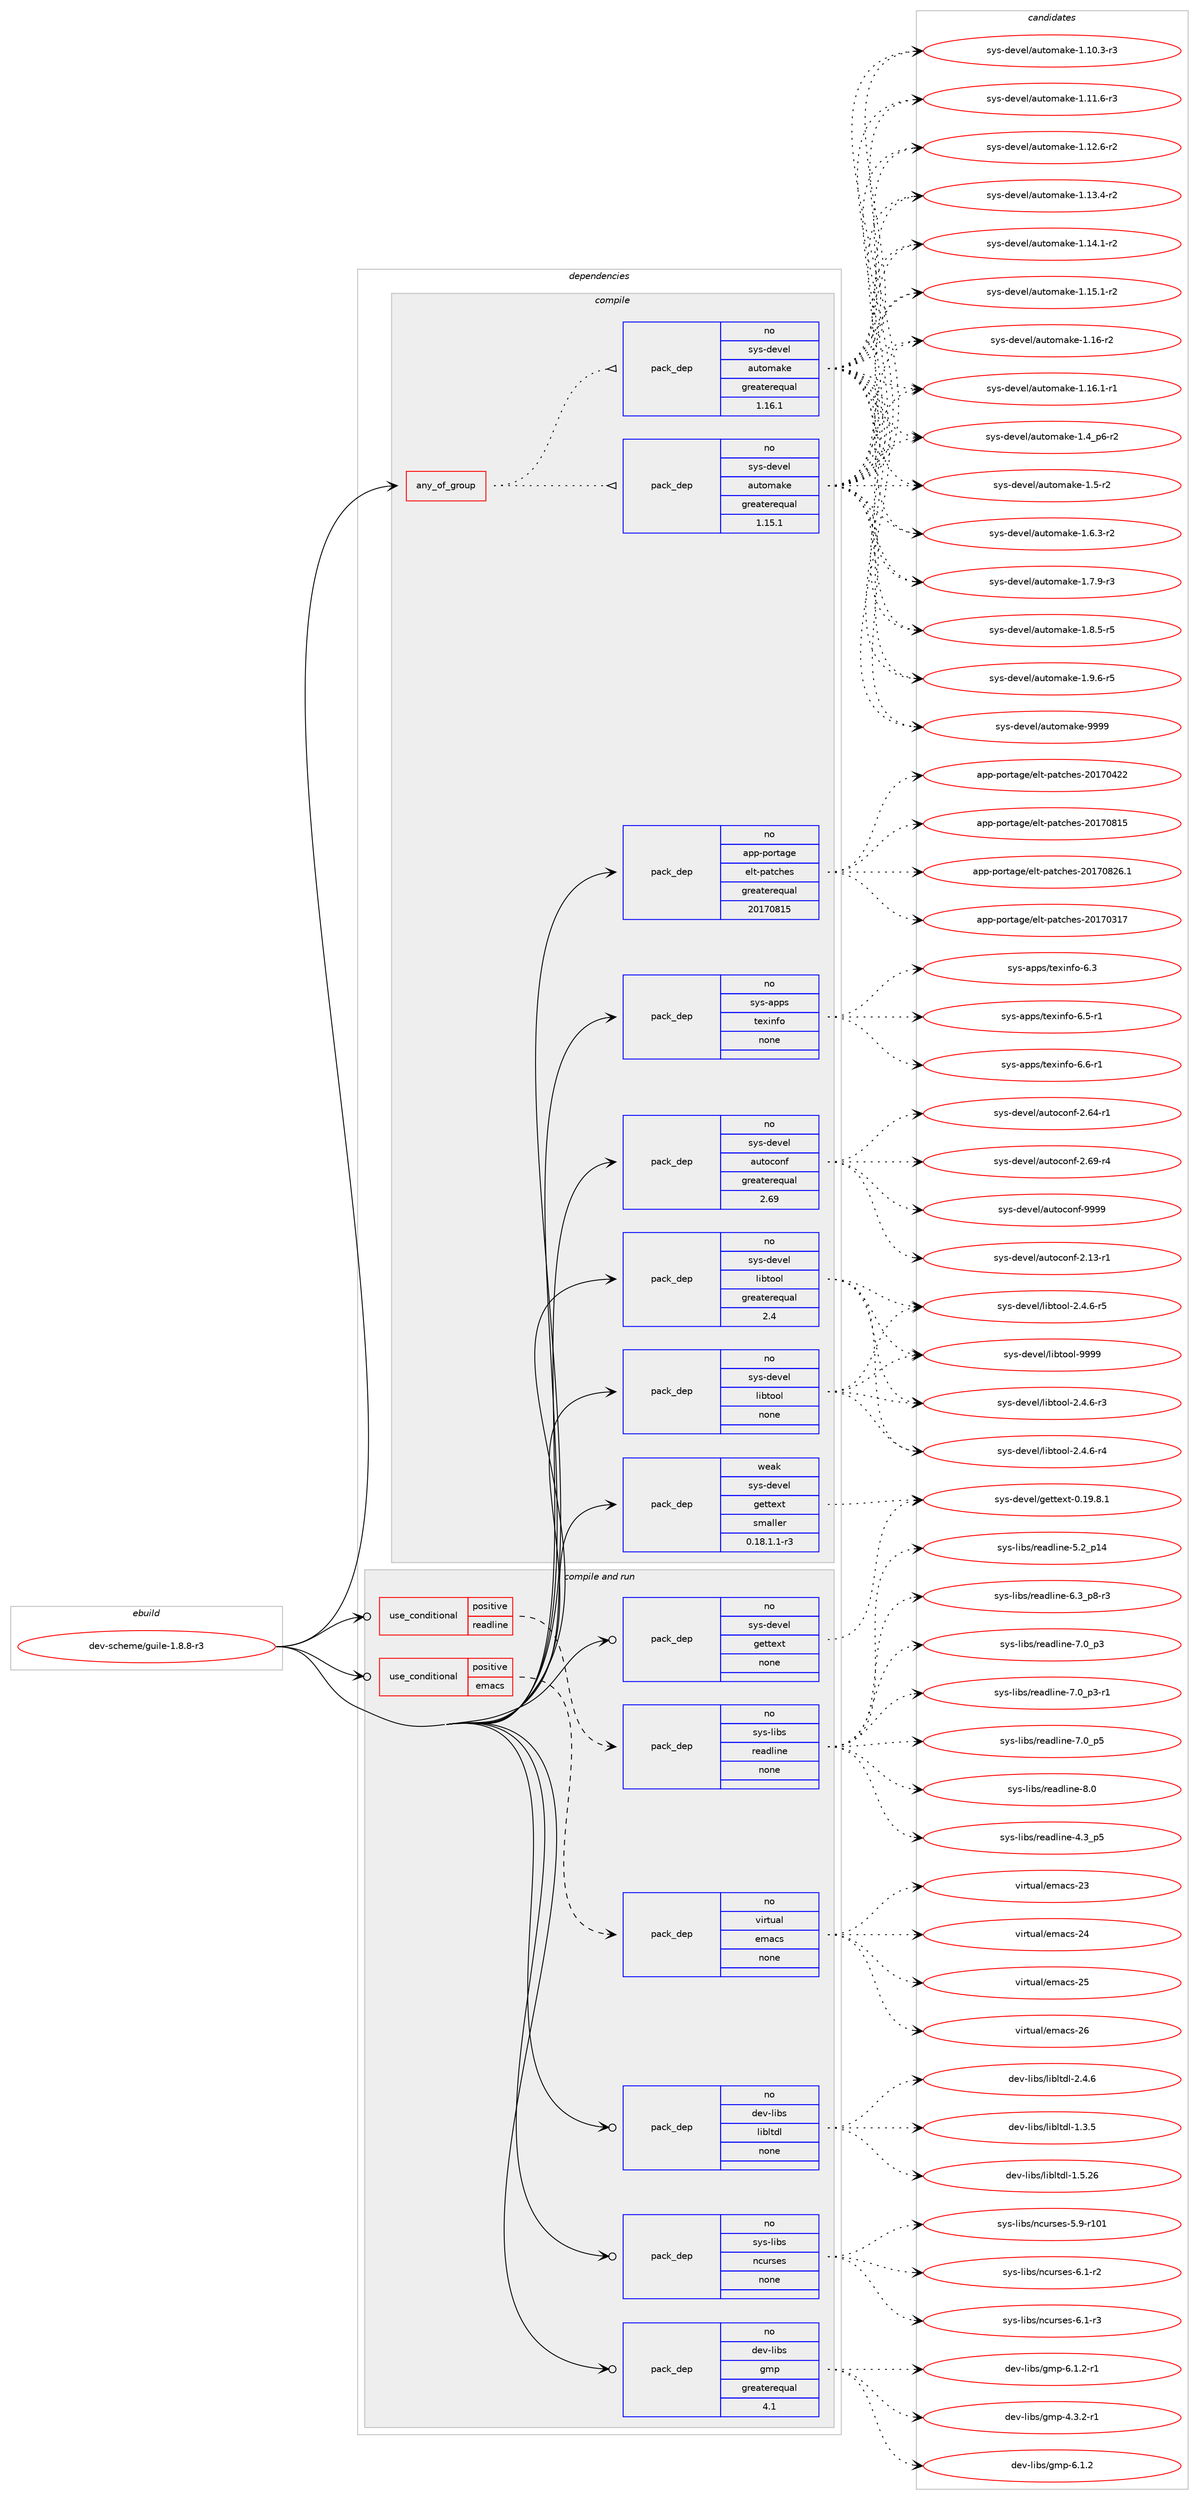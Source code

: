 digraph prolog {

# *************
# Graph options
# *************

newrank=true;
concentrate=true;
compound=true;
graph [rankdir=LR,fontname=Helvetica,fontsize=10,ranksep=1.5];#, ranksep=2.5, nodesep=0.2];
edge  [arrowhead=vee];
node  [fontname=Helvetica,fontsize=10];

# **********
# The ebuild
# **********

subgraph cluster_leftcol {
color=gray;
rank=same;
label=<<i>ebuild</i>>;
id [label="dev-scheme/guile-1.8.8-r3", color=red, width=4, href="../dev-scheme/guile-1.8.8-r3.svg"];
}

# ****************
# The dependencies
# ****************

subgraph cluster_midcol {
color=gray;
label=<<i>dependencies</i>>;
subgraph cluster_compile {
fillcolor="#eeeeee";
style=filled;
label=<<i>compile</i>>;
subgraph any22956 {
dependency1538518 [label=<<TABLE BORDER="0" CELLBORDER="1" CELLSPACING="0" CELLPADDING="4"><TR><TD CELLPADDING="10">any_of_group</TD></TR></TABLE>>, shape=none, color=red];subgraph pack1092084 {
dependency1538519 [label=<<TABLE BORDER="0" CELLBORDER="1" CELLSPACING="0" CELLPADDING="4" WIDTH="220"><TR><TD ROWSPAN="6" CELLPADDING="30">pack_dep</TD></TR><TR><TD WIDTH="110">no</TD></TR><TR><TD>sys-devel</TD></TR><TR><TD>automake</TD></TR><TR><TD>greaterequal</TD></TR><TR><TD>1.16.1</TD></TR></TABLE>>, shape=none, color=blue];
}
dependency1538518:e -> dependency1538519:w [weight=20,style="dotted",arrowhead="oinv"];
subgraph pack1092085 {
dependency1538520 [label=<<TABLE BORDER="0" CELLBORDER="1" CELLSPACING="0" CELLPADDING="4" WIDTH="220"><TR><TD ROWSPAN="6" CELLPADDING="30">pack_dep</TD></TR><TR><TD WIDTH="110">no</TD></TR><TR><TD>sys-devel</TD></TR><TR><TD>automake</TD></TR><TR><TD>greaterequal</TD></TR><TR><TD>1.15.1</TD></TR></TABLE>>, shape=none, color=blue];
}
dependency1538518:e -> dependency1538520:w [weight=20,style="dotted",arrowhead="oinv"];
}
id:e -> dependency1538518:w [weight=20,style="solid",arrowhead="vee"];
subgraph pack1092086 {
dependency1538521 [label=<<TABLE BORDER="0" CELLBORDER="1" CELLSPACING="0" CELLPADDING="4" WIDTH="220"><TR><TD ROWSPAN="6" CELLPADDING="30">pack_dep</TD></TR><TR><TD WIDTH="110">no</TD></TR><TR><TD>app-portage</TD></TR><TR><TD>elt-patches</TD></TR><TR><TD>greaterequal</TD></TR><TR><TD>20170815</TD></TR></TABLE>>, shape=none, color=blue];
}
id:e -> dependency1538521:w [weight=20,style="solid",arrowhead="vee"];
subgraph pack1092087 {
dependency1538522 [label=<<TABLE BORDER="0" CELLBORDER="1" CELLSPACING="0" CELLPADDING="4" WIDTH="220"><TR><TD ROWSPAN="6" CELLPADDING="30">pack_dep</TD></TR><TR><TD WIDTH="110">no</TD></TR><TR><TD>sys-apps</TD></TR><TR><TD>texinfo</TD></TR><TR><TD>none</TD></TR><TR><TD></TD></TR></TABLE>>, shape=none, color=blue];
}
id:e -> dependency1538522:w [weight=20,style="solid",arrowhead="vee"];
subgraph pack1092088 {
dependency1538523 [label=<<TABLE BORDER="0" CELLBORDER="1" CELLSPACING="0" CELLPADDING="4" WIDTH="220"><TR><TD ROWSPAN="6" CELLPADDING="30">pack_dep</TD></TR><TR><TD WIDTH="110">no</TD></TR><TR><TD>sys-devel</TD></TR><TR><TD>autoconf</TD></TR><TR><TD>greaterequal</TD></TR><TR><TD>2.69</TD></TR></TABLE>>, shape=none, color=blue];
}
id:e -> dependency1538523:w [weight=20,style="solid",arrowhead="vee"];
subgraph pack1092089 {
dependency1538524 [label=<<TABLE BORDER="0" CELLBORDER="1" CELLSPACING="0" CELLPADDING="4" WIDTH="220"><TR><TD ROWSPAN="6" CELLPADDING="30">pack_dep</TD></TR><TR><TD WIDTH="110">no</TD></TR><TR><TD>sys-devel</TD></TR><TR><TD>libtool</TD></TR><TR><TD>greaterequal</TD></TR><TR><TD>2.4</TD></TR></TABLE>>, shape=none, color=blue];
}
id:e -> dependency1538524:w [weight=20,style="solid",arrowhead="vee"];
subgraph pack1092090 {
dependency1538525 [label=<<TABLE BORDER="0" CELLBORDER="1" CELLSPACING="0" CELLPADDING="4" WIDTH="220"><TR><TD ROWSPAN="6" CELLPADDING="30">pack_dep</TD></TR><TR><TD WIDTH="110">no</TD></TR><TR><TD>sys-devel</TD></TR><TR><TD>libtool</TD></TR><TR><TD>none</TD></TR><TR><TD></TD></TR></TABLE>>, shape=none, color=blue];
}
id:e -> dependency1538525:w [weight=20,style="solid",arrowhead="vee"];
subgraph pack1092091 {
dependency1538526 [label=<<TABLE BORDER="0" CELLBORDER="1" CELLSPACING="0" CELLPADDING="4" WIDTH="220"><TR><TD ROWSPAN="6" CELLPADDING="30">pack_dep</TD></TR><TR><TD WIDTH="110">weak</TD></TR><TR><TD>sys-devel</TD></TR><TR><TD>gettext</TD></TR><TR><TD>smaller</TD></TR><TR><TD>0.18.1.1-r3</TD></TR></TABLE>>, shape=none, color=blue];
}
id:e -> dependency1538526:w [weight=20,style="solid",arrowhead="vee"];
}
subgraph cluster_compileandrun {
fillcolor="#eeeeee";
style=filled;
label=<<i>compile and run</i>>;
subgraph cond422890 {
dependency1538527 [label=<<TABLE BORDER="0" CELLBORDER="1" CELLSPACING="0" CELLPADDING="4"><TR><TD ROWSPAN="3" CELLPADDING="10">use_conditional</TD></TR><TR><TD>positive</TD></TR><TR><TD>emacs</TD></TR></TABLE>>, shape=none, color=red];
subgraph pack1092092 {
dependency1538528 [label=<<TABLE BORDER="0" CELLBORDER="1" CELLSPACING="0" CELLPADDING="4" WIDTH="220"><TR><TD ROWSPAN="6" CELLPADDING="30">pack_dep</TD></TR><TR><TD WIDTH="110">no</TD></TR><TR><TD>virtual</TD></TR><TR><TD>emacs</TD></TR><TR><TD>none</TD></TR><TR><TD></TD></TR></TABLE>>, shape=none, color=blue];
}
dependency1538527:e -> dependency1538528:w [weight=20,style="dashed",arrowhead="vee"];
}
id:e -> dependency1538527:w [weight=20,style="solid",arrowhead="odotvee"];
subgraph cond422891 {
dependency1538529 [label=<<TABLE BORDER="0" CELLBORDER="1" CELLSPACING="0" CELLPADDING="4"><TR><TD ROWSPAN="3" CELLPADDING="10">use_conditional</TD></TR><TR><TD>positive</TD></TR><TR><TD>readline</TD></TR></TABLE>>, shape=none, color=red];
subgraph pack1092093 {
dependency1538530 [label=<<TABLE BORDER="0" CELLBORDER="1" CELLSPACING="0" CELLPADDING="4" WIDTH="220"><TR><TD ROWSPAN="6" CELLPADDING="30">pack_dep</TD></TR><TR><TD WIDTH="110">no</TD></TR><TR><TD>sys-libs</TD></TR><TR><TD>readline</TD></TR><TR><TD>none</TD></TR><TR><TD></TD></TR></TABLE>>, shape=none, color=blue];
}
dependency1538529:e -> dependency1538530:w [weight=20,style="dashed",arrowhead="vee"];
}
id:e -> dependency1538529:w [weight=20,style="solid",arrowhead="odotvee"];
subgraph pack1092094 {
dependency1538531 [label=<<TABLE BORDER="0" CELLBORDER="1" CELLSPACING="0" CELLPADDING="4" WIDTH="220"><TR><TD ROWSPAN="6" CELLPADDING="30">pack_dep</TD></TR><TR><TD WIDTH="110">no</TD></TR><TR><TD>dev-libs</TD></TR><TR><TD>gmp</TD></TR><TR><TD>greaterequal</TD></TR><TR><TD>4.1</TD></TR></TABLE>>, shape=none, color=blue];
}
id:e -> dependency1538531:w [weight=20,style="solid",arrowhead="odotvee"];
subgraph pack1092095 {
dependency1538532 [label=<<TABLE BORDER="0" CELLBORDER="1" CELLSPACING="0" CELLPADDING="4" WIDTH="220"><TR><TD ROWSPAN="6" CELLPADDING="30">pack_dep</TD></TR><TR><TD WIDTH="110">no</TD></TR><TR><TD>dev-libs</TD></TR><TR><TD>libltdl</TD></TR><TR><TD>none</TD></TR><TR><TD></TD></TR></TABLE>>, shape=none, color=blue];
}
id:e -> dependency1538532:w [weight=20,style="solid",arrowhead="odotvee"];
subgraph pack1092096 {
dependency1538533 [label=<<TABLE BORDER="0" CELLBORDER="1" CELLSPACING="0" CELLPADDING="4" WIDTH="220"><TR><TD ROWSPAN="6" CELLPADDING="30">pack_dep</TD></TR><TR><TD WIDTH="110">no</TD></TR><TR><TD>sys-devel</TD></TR><TR><TD>gettext</TD></TR><TR><TD>none</TD></TR><TR><TD></TD></TR></TABLE>>, shape=none, color=blue];
}
id:e -> dependency1538533:w [weight=20,style="solid",arrowhead="odotvee"];
subgraph pack1092097 {
dependency1538534 [label=<<TABLE BORDER="0" CELLBORDER="1" CELLSPACING="0" CELLPADDING="4" WIDTH="220"><TR><TD ROWSPAN="6" CELLPADDING="30">pack_dep</TD></TR><TR><TD WIDTH="110">no</TD></TR><TR><TD>sys-libs</TD></TR><TR><TD>ncurses</TD></TR><TR><TD>none</TD></TR><TR><TD></TD></TR></TABLE>>, shape=none, color=blue];
}
id:e -> dependency1538534:w [weight=20,style="solid",arrowhead="odotvee"];
}
subgraph cluster_run {
fillcolor="#eeeeee";
style=filled;
label=<<i>run</i>>;
}
}

# **************
# The candidates
# **************

subgraph cluster_choices {
rank=same;
color=gray;
label=<<i>candidates</i>>;

subgraph choice1092084 {
color=black;
nodesep=1;
choice11512111545100101118101108479711711611110997107101454946494846514511451 [label="sys-devel/automake-1.10.3-r3", color=red, width=4,href="../sys-devel/automake-1.10.3-r3.svg"];
choice11512111545100101118101108479711711611110997107101454946494946544511451 [label="sys-devel/automake-1.11.6-r3", color=red, width=4,href="../sys-devel/automake-1.11.6-r3.svg"];
choice11512111545100101118101108479711711611110997107101454946495046544511450 [label="sys-devel/automake-1.12.6-r2", color=red, width=4,href="../sys-devel/automake-1.12.6-r2.svg"];
choice11512111545100101118101108479711711611110997107101454946495146524511450 [label="sys-devel/automake-1.13.4-r2", color=red, width=4,href="../sys-devel/automake-1.13.4-r2.svg"];
choice11512111545100101118101108479711711611110997107101454946495246494511450 [label="sys-devel/automake-1.14.1-r2", color=red, width=4,href="../sys-devel/automake-1.14.1-r2.svg"];
choice11512111545100101118101108479711711611110997107101454946495346494511450 [label="sys-devel/automake-1.15.1-r2", color=red, width=4,href="../sys-devel/automake-1.15.1-r2.svg"];
choice1151211154510010111810110847971171161111099710710145494649544511450 [label="sys-devel/automake-1.16-r2", color=red, width=4,href="../sys-devel/automake-1.16-r2.svg"];
choice11512111545100101118101108479711711611110997107101454946495446494511449 [label="sys-devel/automake-1.16.1-r1", color=red, width=4,href="../sys-devel/automake-1.16.1-r1.svg"];
choice115121115451001011181011084797117116111109971071014549465295112544511450 [label="sys-devel/automake-1.4_p6-r2", color=red, width=4,href="../sys-devel/automake-1.4_p6-r2.svg"];
choice11512111545100101118101108479711711611110997107101454946534511450 [label="sys-devel/automake-1.5-r2", color=red, width=4,href="../sys-devel/automake-1.5-r2.svg"];
choice115121115451001011181011084797117116111109971071014549465446514511450 [label="sys-devel/automake-1.6.3-r2", color=red, width=4,href="../sys-devel/automake-1.6.3-r2.svg"];
choice115121115451001011181011084797117116111109971071014549465546574511451 [label="sys-devel/automake-1.7.9-r3", color=red, width=4,href="../sys-devel/automake-1.7.9-r3.svg"];
choice115121115451001011181011084797117116111109971071014549465646534511453 [label="sys-devel/automake-1.8.5-r5", color=red, width=4,href="../sys-devel/automake-1.8.5-r5.svg"];
choice115121115451001011181011084797117116111109971071014549465746544511453 [label="sys-devel/automake-1.9.6-r5", color=red, width=4,href="../sys-devel/automake-1.9.6-r5.svg"];
choice115121115451001011181011084797117116111109971071014557575757 [label="sys-devel/automake-9999", color=red, width=4,href="../sys-devel/automake-9999.svg"];
dependency1538519:e -> choice11512111545100101118101108479711711611110997107101454946494846514511451:w [style=dotted,weight="100"];
dependency1538519:e -> choice11512111545100101118101108479711711611110997107101454946494946544511451:w [style=dotted,weight="100"];
dependency1538519:e -> choice11512111545100101118101108479711711611110997107101454946495046544511450:w [style=dotted,weight="100"];
dependency1538519:e -> choice11512111545100101118101108479711711611110997107101454946495146524511450:w [style=dotted,weight="100"];
dependency1538519:e -> choice11512111545100101118101108479711711611110997107101454946495246494511450:w [style=dotted,weight="100"];
dependency1538519:e -> choice11512111545100101118101108479711711611110997107101454946495346494511450:w [style=dotted,weight="100"];
dependency1538519:e -> choice1151211154510010111810110847971171161111099710710145494649544511450:w [style=dotted,weight="100"];
dependency1538519:e -> choice11512111545100101118101108479711711611110997107101454946495446494511449:w [style=dotted,weight="100"];
dependency1538519:e -> choice115121115451001011181011084797117116111109971071014549465295112544511450:w [style=dotted,weight="100"];
dependency1538519:e -> choice11512111545100101118101108479711711611110997107101454946534511450:w [style=dotted,weight="100"];
dependency1538519:e -> choice115121115451001011181011084797117116111109971071014549465446514511450:w [style=dotted,weight="100"];
dependency1538519:e -> choice115121115451001011181011084797117116111109971071014549465546574511451:w [style=dotted,weight="100"];
dependency1538519:e -> choice115121115451001011181011084797117116111109971071014549465646534511453:w [style=dotted,weight="100"];
dependency1538519:e -> choice115121115451001011181011084797117116111109971071014549465746544511453:w [style=dotted,weight="100"];
dependency1538519:e -> choice115121115451001011181011084797117116111109971071014557575757:w [style=dotted,weight="100"];
}
subgraph choice1092085 {
color=black;
nodesep=1;
choice11512111545100101118101108479711711611110997107101454946494846514511451 [label="sys-devel/automake-1.10.3-r3", color=red, width=4,href="../sys-devel/automake-1.10.3-r3.svg"];
choice11512111545100101118101108479711711611110997107101454946494946544511451 [label="sys-devel/automake-1.11.6-r3", color=red, width=4,href="../sys-devel/automake-1.11.6-r3.svg"];
choice11512111545100101118101108479711711611110997107101454946495046544511450 [label="sys-devel/automake-1.12.6-r2", color=red, width=4,href="../sys-devel/automake-1.12.6-r2.svg"];
choice11512111545100101118101108479711711611110997107101454946495146524511450 [label="sys-devel/automake-1.13.4-r2", color=red, width=4,href="../sys-devel/automake-1.13.4-r2.svg"];
choice11512111545100101118101108479711711611110997107101454946495246494511450 [label="sys-devel/automake-1.14.1-r2", color=red, width=4,href="../sys-devel/automake-1.14.1-r2.svg"];
choice11512111545100101118101108479711711611110997107101454946495346494511450 [label="sys-devel/automake-1.15.1-r2", color=red, width=4,href="../sys-devel/automake-1.15.1-r2.svg"];
choice1151211154510010111810110847971171161111099710710145494649544511450 [label="sys-devel/automake-1.16-r2", color=red, width=4,href="../sys-devel/automake-1.16-r2.svg"];
choice11512111545100101118101108479711711611110997107101454946495446494511449 [label="sys-devel/automake-1.16.1-r1", color=red, width=4,href="../sys-devel/automake-1.16.1-r1.svg"];
choice115121115451001011181011084797117116111109971071014549465295112544511450 [label="sys-devel/automake-1.4_p6-r2", color=red, width=4,href="../sys-devel/automake-1.4_p6-r2.svg"];
choice11512111545100101118101108479711711611110997107101454946534511450 [label="sys-devel/automake-1.5-r2", color=red, width=4,href="../sys-devel/automake-1.5-r2.svg"];
choice115121115451001011181011084797117116111109971071014549465446514511450 [label="sys-devel/automake-1.6.3-r2", color=red, width=4,href="../sys-devel/automake-1.6.3-r2.svg"];
choice115121115451001011181011084797117116111109971071014549465546574511451 [label="sys-devel/automake-1.7.9-r3", color=red, width=4,href="../sys-devel/automake-1.7.9-r3.svg"];
choice115121115451001011181011084797117116111109971071014549465646534511453 [label="sys-devel/automake-1.8.5-r5", color=red, width=4,href="../sys-devel/automake-1.8.5-r5.svg"];
choice115121115451001011181011084797117116111109971071014549465746544511453 [label="sys-devel/automake-1.9.6-r5", color=red, width=4,href="../sys-devel/automake-1.9.6-r5.svg"];
choice115121115451001011181011084797117116111109971071014557575757 [label="sys-devel/automake-9999", color=red, width=4,href="../sys-devel/automake-9999.svg"];
dependency1538520:e -> choice11512111545100101118101108479711711611110997107101454946494846514511451:w [style=dotted,weight="100"];
dependency1538520:e -> choice11512111545100101118101108479711711611110997107101454946494946544511451:w [style=dotted,weight="100"];
dependency1538520:e -> choice11512111545100101118101108479711711611110997107101454946495046544511450:w [style=dotted,weight="100"];
dependency1538520:e -> choice11512111545100101118101108479711711611110997107101454946495146524511450:w [style=dotted,weight="100"];
dependency1538520:e -> choice11512111545100101118101108479711711611110997107101454946495246494511450:w [style=dotted,weight="100"];
dependency1538520:e -> choice11512111545100101118101108479711711611110997107101454946495346494511450:w [style=dotted,weight="100"];
dependency1538520:e -> choice1151211154510010111810110847971171161111099710710145494649544511450:w [style=dotted,weight="100"];
dependency1538520:e -> choice11512111545100101118101108479711711611110997107101454946495446494511449:w [style=dotted,weight="100"];
dependency1538520:e -> choice115121115451001011181011084797117116111109971071014549465295112544511450:w [style=dotted,weight="100"];
dependency1538520:e -> choice11512111545100101118101108479711711611110997107101454946534511450:w [style=dotted,weight="100"];
dependency1538520:e -> choice115121115451001011181011084797117116111109971071014549465446514511450:w [style=dotted,weight="100"];
dependency1538520:e -> choice115121115451001011181011084797117116111109971071014549465546574511451:w [style=dotted,weight="100"];
dependency1538520:e -> choice115121115451001011181011084797117116111109971071014549465646534511453:w [style=dotted,weight="100"];
dependency1538520:e -> choice115121115451001011181011084797117116111109971071014549465746544511453:w [style=dotted,weight="100"];
dependency1538520:e -> choice115121115451001011181011084797117116111109971071014557575757:w [style=dotted,weight="100"];
}
subgraph choice1092086 {
color=black;
nodesep=1;
choice97112112451121111141169710310147101108116451129711699104101115455048495548514955 [label="app-portage/elt-patches-20170317", color=red, width=4,href="../app-portage/elt-patches-20170317.svg"];
choice97112112451121111141169710310147101108116451129711699104101115455048495548525050 [label="app-portage/elt-patches-20170422", color=red, width=4,href="../app-portage/elt-patches-20170422.svg"];
choice97112112451121111141169710310147101108116451129711699104101115455048495548564953 [label="app-portage/elt-patches-20170815", color=red, width=4,href="../app-portage/elt-patches-20170815.svg"];
choice971121124511211111411697103101471011081164511297116991041011154550484955485650544649 [label="app-portage/elt-patches-20170826.1", color=red, width=4,href="../app-portage/elt-patches-20170826.1.svg"];
dependency1538521:e -> choice97112112451121111141169710310147101108116451129711699104101115455048495548514955:w [style=dotted,weight="100"];
dependency1538521:e -> choice97112112451121111141169710310147101108116451129711699104101115455048495548525050:w [style=dotted,weight="100"];
dependency1538521:e -> choice97112112451121111141169710310147101108116451129711699104101115455048495548564953:w [style=dotted,weight="100"];
dependency1538521:e -> choice971121124511211111411697103101471011081164511297116991041011154550484955485650544649:w [style=dotted,weight="100"];
}
subgraph choice1092087 {
color=black;
nodesep=1;
choice11512111545971121121154711610112010511010211145544651 [label="sys-apps/texinfo-6.3", color=red, width=4,href="../sys-apps/texinfo-6.3.svg"];
choice115121115459711211211547116101120105110102111455446534511449 [label="sys-apps/texinfo-6.5-r1", color=red, width=4,href="../sys-apps/texinfo-6.5-r1.svg"];
choice115121115459711211211547116101120105110102111455446544511449 [label="sys-apps/texinfo-6.6-r1", color=red, width=4,href="../sys-apps/texinfo-6.6-r1.svg"];
dependency1538522:e -> choice11512111545971121121154711610112010511010211145544651:w [style=dotted,weight="100"];
dependency1538522:e -> choice115121115459711211211547116101120105110102111455446534511449:w [style=dotted,weight="100"];
dependency1538522:e -> choice115121115459711211211547116101120105110102111455446544511449:w [style=dotted,weight="100"];
}
subgraph choice1092088 {
color=black;
nodesep=1;
choice1151211154510010111810110847971171161119911111010245504649514511449 [label="sys-devel/autoconf-2.13-r1", color=red, width=4,href="../sys-devel/autoconf-2.13-r1.svg"];
choice1151211154510010111810110847971171161119911111010245504654524511449 [label="sys-devel/autoconf-2.64-r1", color=red, width=4,href="../sys-devel/autoconf-2.64-r1.svg"];
choice1151211154510010111810110847971171161119911111010245504654574511452 [label="sys-devel/autoconf-2.69-r4", color=red, width=4,href="../sys-devel/autoconf-2.69-r4.svg"];
choice115121115451001011181011084797117116111991111101024557575757 [label="sys-devel/autoconf-9999", color=red, width=4,href="../sys-devel/autoconf-9999.svg"];
dependency1538523:e -> choice1151211154510010111810110847971171161119911111010245504649514511449:w [style=dotted,weight="100"];
dependency1538523:e -> choice1151211154510010111810110847971171161119911111010245504654524511449:w [style=dotted,weight="100"];
dependency1538523:e -> choice1151211154510010111810110847971171161119911111010245504654574511452:w [style=dotted,weight="100"];
dependency1538523:e -> choice115121115451001011181011084797117116111991111101024557575757:w [style=dotted,weight="100"];
}
subgraph choice1092089 {
color=black;
nodesep=1;
choice1151211154510010111810110847108105981161111111084550465246544511451 [label="sys-devel/libtool-2.4.6-r3", color=red, width=4,href="../sys-devel/libtool-2.4.6-r3.svg"];
choice1151211154510010111810110847108105981161111111084550465246544511452 [label="sys-devel/libtool-2.4.6-r4", color=red, width=4,href="../sys-devel/libtool-2.4.6-r4.svg"];
choice1151211154510010111810110847108105981161111111084550465246544511453 [label="sys-devel/libtool-2.4.6-r5", color=red, width=4,href="../sys-devel/libtool-2.4.6-r5.svg"];
choice1151211154510010111810110847108105981161111111084557575757 [label="sys-devel/libtool-9999", color=red, width=4,href="../sys-devel/libtool-9999.svg"];
dependency1538524:e -> choice1151211154510010111810110847108105981161111111084550465246544511451:w [style=dotted,weight="100"];
dependency1538524:e -> choice1151211154510010111810110847108105981161111111084550465246544511452:w [style=dotted,weight="100"];
dependency1538524:e -> choice1151211154510010111810110847108105981161111111084550465246544511453:w [style=dotted,weight="100"];
dependency1538524:e -> choice1151211154510010111810110847108105981161111111084557575757:w [style=dotted,weight="100"];
}
subgraph choice1092090 {
color=black;
nodesep=1;
choice1151211154510010111810110847108105981161111111084550465246544511451 [label="sys-devel/libtool-2.4.6-r3", color=red, width=4,href="../sys-devel/libtool-2.4.6-r3.svg"];
choice1151211154510010111810110847108105981161111111084550465246544511452 [label="sys-devel/libtool-2.4.6-r4", color=red, width=4,href="../sys-devel/libtool-2.4.6-r4.svg"];
choice1151211154510010111810110847108105981161111111084550465246544511453 [label="sys-devel/libtool-2.4.6-r5", color=red, width=4,href="../sys-devel/libtool-2.4.6-r5.svg"];
choice1151211154510010111810110847108105981161111111084557575757 [label="sys-devel/libtool-9999", color=red, width=4,href="../sys-devel/libtool-9999.svg"];
dependency1538525:e -> choice1151211154510010111810110847108105981161111111084550465246544511451:w [style=dotted,weight="100"];
dependency1538525:e -> choice1151211154510010111810110847108105981161111111084550465246544511452:w [style=dotted,weight="100"];
dependency1538525:e -> choice1151211154510010111810110847108105981161111111084550465246544511453:w [style=dotted,weight="100"];
dependency1538525:e -> choice1151211154510010111810110847108105981161111111084557575757:w [style=dotted,weight="100"];
}
subgraph choice1092091 {
color=black;
nodesep=1;
choice1151211154510010111810110847103101116116101120116454846495746564649 [label="sys-devel/gettext-0.19.8.1", color=red, width=4,href="../sys-devel/gettext-0.19.8.1.svg"];
dependency1538526:e -> choice1151211154510010111810110847103101116116101120116454846495746564649:w [style=dotted,weight="100"];
}
subgraph choice1092092 {
color=black;
nodesep=1;
choice11810511411611797108471011099799115455051 [label="virtual/emacs-23", color=red, width=4,href="../virtual/emacs-23.svg"];
choice11810511411611797108471011099799115455052 [label="virtual/emacs-24", color=red, width=4,href="../virtual/emacs-24.svg"];
choice11810511411611797108471011099799115455053 [label="virtual/emacs-25", color=red, width=4,href="../virtual/emacs-25.svg"];
choice11810511411611797108471011099799115455054 [label="virtual/emacs-26", color=red, width=4,href="../virtual/emacs-26.svg"];
dependency1538528:e -> choice11810511411611797108471011099799115455051:w [style=dotted,weight="100"];
dependency1538528:e -> choice11810511411611797108471011099799115455052:w [style=dotted,weight="100"];
dependency1538528:e -> choice11810511411611797108471011099799115455053:w [style=dotted,weight="100"];
dependency1538528:e -> choice11810511411611797108471011099799115455054:w [style=dotted,weight="100"];
}
subgraph choice1092093 {
color=black;
nodesep=1;
choice11512111545108105981154711410197100108105110101455246519511253 [label="sys-libs/readline-4.3_p5", color=red, width=4,href="../sys-libs/readline-4.3_p5.svg"];
choice1151211154510810598115471141019710010810511010145534650951124952 [label="sys-libs/readline-5.2_p14", color=red, width=4,href="../sys-libs/readline-5.2_p14.svg"];
choice115121115451081059811547114101971001081051101014554465195112564511451 [label="sys-libs/readline-6.3_p8-r3", color=red, width=4,href="../sys-libs/readline-6.3_p8-r3.svg"];
choice11512111545108105981154711410197100108105110101455546489511251 [label="sys-libs/readline-7.0_p3", color=red, width=4,href="../sys-libs/readline-7.0_p3.svg"];
choice115121115451081059811547114101971001081051101014555464895112514511449 [label="sys-libs/readline-7.0_p3-r1", color=red, width=4,href="../sys-libs/readline-7.0_p3-r1.svg"];
choice11512111545108105981154711410197100108105110101455546489511253 [label="sys-libs/readline-7.0_p5", color=red, width=4,href="../sys-libs/readline-7.0_p5.svg"];
choice1151211154510810598115471141019710010810511010145564648 [label="sys-libs/readline-8.0", color=red, width=4,href="../sys-libs/readline-8.0.svg"];
dependency1538530:e -> choice11512111545108105981154711410197100108105110101455246519511253:w [style=dotted,weight="100"];
dependency1538530:e -> choice1151211154510810598115471141019710010810511010145534650951124952:w [style=dotted,weight="100"];
dependency1538530:e -> choice115121115451081059811547114101971001081051101014554465195112564511451:w [style=dotted,weight="100"];
dependency1538530:e -> choice11512111545108105981154711410197100108105110101455546489511251:w [style=dotted,weight="100"];
dependency1538530:e -> choice115121115451081059811547114101971001081051101014555464895112514511449:w [style=dotted,weight="100"];
dependency1538530:e -> choice11512111545108105981154711410197100108105110101455546489511253:w [style=dotted,weight="100"];
dependency1538530:e -> choice1151211154510810598115471141019710010810511010145564648:w [style=dotted,weight="100"];
}
subgraph choice1092094 {
color=black;
nodesep=1;
choice1001011184510810598115471031091124552465146504511449 [label="dev-libs/gmp-4.3.2-r1", color=red, width=4,href="../dev-libs/gmp-4.3.2-r1.svg"];
choice100101118451081059811547103109112455446494650 [label="dev-libs/gmp-6.1.2", color=red, width=4,href="../dev-libs/gmp-6.1.2.svg"];
choice1001011184510810598115471031091124554464946504511449 [label="dev-libs/gmp-6.1.2-r1", color=red, width=4,href="../dev-libs/gmp-6.1.2-r1.svg"];
dependency1538531:e -> choice1001011184510810598115471031091124552465146504511449:w [style=dotted,weight="100"];
dependency1538531:e -> choice100101118451081059811547103109112455446494650:w [style=dotted,weight="100"];
dependency1538531:e -> choice1001011184510810598115471031091124554464946504511449:w [style=dotted,weight="100"];
}
subgraph choice1092095 {
color=black;
nodesep=1;
choice10010111845108105981154710810598108116100108454946514653 [label="dev-libs/libltdl-1.3.5", color=red, width=4,href="../dev-libs/libltdl-1.3.5.svg"];
choice1001011184510810598115471081059810811610010845494653465054 [label="dev-libs/libltdl-1.5.26", color=red, width=4,href="../dev-libs/libltdl-1.5.26.svg"];
choice10010111845108105981154710810598108116100108455046524654 [label="dev-libs/libltdl-2.4.6", color=red, width=4,href="../dev-libs/libltdl-2.4.6.svg"];
dependency1538532:e -> choice10010111845108105981154710810598108116100108454946514653:w [style=dotted,weight="100"];
dependency1538532:e -> choice1001011184510810598115471081059810811610010845494653465054:w [style=dotted,weight="100"];
dependency1538532:e -> choice10010111845108105981154710810598108116100108455046524654:w [style=dotted,weight="100"];
}
subgraph choice1092096 {
color=black;
nodesep=1;
choice1151211154510010111810110847103101116116101120116454846495746564649 [label="sys-devel/gettext-0.19.8.1", color=red, width=4,href="../sys-devel/gettext-0.19.8.1.svg"];
dependency1538533:e -> choice1151211154510010111810110847103101116116101120116454846495746564649:w [style=dotted,weight="100"];
}
subgraph choice1092097 {
color=black;
nodesep=1;
choice115121115451081059811547110991171141151011154553465745114494849 [label="sys-libs/ncurses-5.9-r101", color=red, width=4,href="../sys-libs/ncurses-5.9-r101.svg"];
choice11512111545108105981154711099117114115101115455446494511450 [label="sys-libs/ncurses-6.1-r2", color=red, width=4,href="../sys-libs/ncurses-6.1-r2.svg"];
choice11512111545108105981154711099117114115101115455446494511451 [label="sys-libs/ncurses-6.1-r3", color=red, width=4,href="../sys-libs/ncurses-6.1-r3.svg"];
dependency1538534:e -> choice115121115451081059811547110991171141151011154553465745114494849:w [style=dotted,weight="100"];
dependency1538534:e -> choice11512111545108105981154711099117114115101115455446494511450:w [style=dotted,weight="100"];
dependency1538534:e -> choice11512111545108105981154711099117114115101115455446494511451:w [style=dotted,weight="100"];
}
}

}
